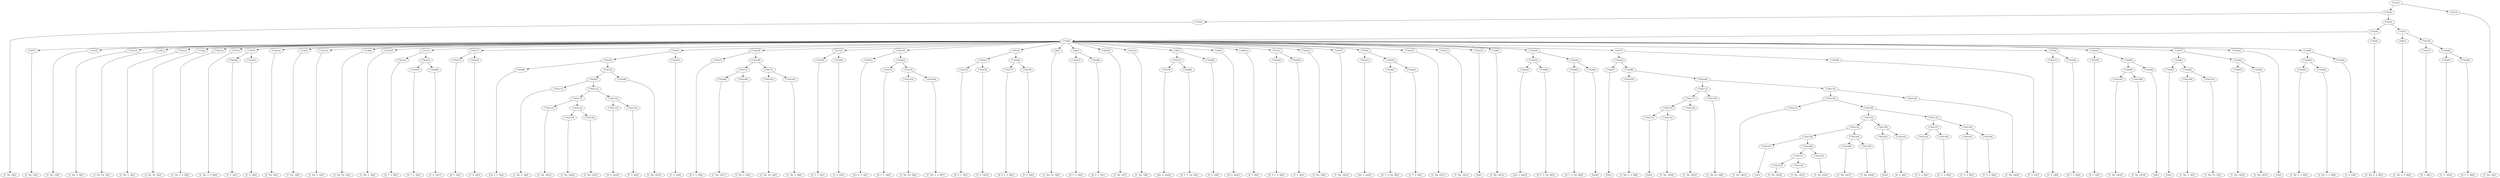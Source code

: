 digraph sample{
"C742(1)"->"C742(2)"
"C742(1)"->"C742(3)"
"C742(2)"->"C742(4)"
"C742(2)"->"C742(5)"
"C742(3)"->"[C  Dis  G](1)"
"C742(4)"->"[C  Dis  G](2)"
"C742(5)"->"C742(6)"
"C742(5)"->"C742(7)"
"C742(6)"->"C742(8)"
"C742(6)"->"C742(9)"
"C742(7)"->"C706(1)"
"C742(7)"->"C742(10)"
"C742(8)"->"C197(1)"
"C742(8)"->"C197(2)"
"C742(8)"->"C742(11)"
"C742(8)"->"C154(1)"
"C742(8)"->"C742(12)"
"C742(8)"->"C154(2)"
"C742(8)"->"C742(13)"
"C742(8)"->"C197(3)"
"C742(8)"->"C197(4)"
"C742(8)"->"C742(14)"
"C742(8)"->"C154(3)"
"C742(8)"->"C742(15)"
"C742(8)"->"C154(4)"
"C742(8)"->"C742(16)"
"C742(8)"->"C211(1)"
"C742(8)"->"C742(17)"
"C742(8)"->"C301(1)"
"C742(8)"->"C742(18)"
"C742(8)"->"C211(2)"
"C742(8)"->"C742(19)"
"C742(8)"->"C301(2)"
"C742(8)"->"C28(1)"
"C742(8)"->"C28(2)"
"C742(8)"->"C742(20)"
"C742(8)"->"C301(3)"
"C742(8)"->"C28(3)"
"C742(8)"->"C28(4)"
"C742(8)"->"C-685(1)"
"C742(8)"->"C513(1)"
"C742(8)"->"C742(21)"
"C742(8)"->"C197(5)"
"C742(8)"->"C197(6)"
"C742(8)"->"C742(22)"
"C742(8)"->"C154(5)"
"C742(8)"->"C742(23)"
"C742(8)"->"C154(6)"
"C742(8)"->"C742(24)"
"C742(8)"->"C197(7)"
"C742(8)"->"C197(8)"
"C742(8)"->"C742(25)"
"C742(8)"->"C154(7)"
"C742(8)"->"C742(26)"
"C742(8)"->"C154(8)"
"C742(9)"->"[C  Dis  G  A  B](1)"
"C706(1)"->"[C  Dis  G  A  B](2)"
"C742(10)"->"C742(27)"
"C742(10)"->"C742(28)"
"C197(1)"->"[C  Dis  G](3)"
"C197(2)"->"[C  Dis  G](4)"
"C742(11)"->"[C  Dis  G  A](1)"
"C154(1)"->"[C  Dis  Fis  A](1)"
"C742(12)"->"[C  Dis  G  A](2)"
"C154(2)"->"[C  Dis  Fis  A](2)"
"C742(13)"->"[C  Dis  G  A  B](3)"
"C197(3)"->"[C  Dis  G  A  B](4)"
"C197(4)"->"C742(29)"
"C197(4)"->"C742(30)"
"C742(14)"->"[C  Dis  G](5)"
"C154(3)"->"[C  Dis  G](6)"
"C742(15)"->"[C  Dis  G  A](3)"
"C154(4)"->"[C  Dis  Fis  A](3)"
"C742(16)"->"[C  Dis  G  A](4)"
"C211(1)"->"C742(31)"
"C211(1)"->"C742(32)"
"C742(17)"->"C742(33)"
"C742(17)"->"C742(34)"
"C301(1)"->"C742(35)"
"C301(1)"->"C742(36)"
"C742(18)"->"C742(37)"
"C742(18)"->"C742(38)"
"C211(2)"->"C742(39)"
"C211(2)"->"C742(40)"
"C742(19)"->"C742(41)"
"C742(19)"->"C742(42)"
"C301(2)"->"C742(43)"
"C301(2)"->"C742(44)"
"C28(1)"->"[C  Dis  Fis  A](4)"
"C28(2)"->"C742(45)"
"C28(2)"->"C742(46)"
"C742(20)"->"[C  Dis  G](7)"
"C301(3)"->"[C  Dis  G](8)"
"C28(3)"->"C742(47)"
"C28(3)"->"C742(48)"
"C28(4)"->"[D  G  Ais](1)"
"C-685(1)"->"[F  G  B](1)"
"C513(1)"->"C742(49)"
"C513(1)"->"C742(50)"
"C742(21)"->"[C  Dis  G](9)"
"C197(5)"->"[C  Dis  G](10)"
"C197(6)"->"C742(51)"
"C197(6)"->"C742(52)"
"C742(22)"->"[C  Dis  G](11)"
"C154(5)"->"[C  Dis  G](12)"
"C742(23)"->"[G](1)"
"C154(6)"->"[C  Dis  G](13)"
"C742(24)"->"C742(53)"
"C742(24)"->"C742(54)"
"C197(7)"->"C742(55)"
"C197(7)"->"C742(56)"
"C197(8)"->"C742(57)"
"C197(8)"->"C742(58)"
"C742(25)"->"C742(59)"
"C742(25)"->"C742(60)"
"C154(7)"->"C742(61)"
"C154(7)"->"C742(62)"
"C742(26)"->"[G](2)"
"C154(8)"->"C742(63)"
"C154(8)"->"C742(64)"
"C742(27)"->"[D  G  B](1)"
"C742(28)"->"C742(65)"
"C742(28)"->"C742(66)"
"C742(29)"->"[C  E  G](1)"
"C742(30)"->"[C  E  G](2)"
"C742(31)"->"[D  F  G  B](1)"
"C742(32)"->"C742(67)"
"C742(32)"->"C742(68)"
"C742(33)"->"[D  F  G](1)"
"C742(34)"->"[C  E  G](3)"
"C742(35)"->"C742(69)"
"C742(35)"->"C742(70)"
"C742(36)"->"[C  E  G](4)"
"C742(37)"->"[D  F  G  B](2)"
"C742(38)"->"C742(71)"
"C742(38)"->"C742(72)"
"C742(39)"->"[D  F  G  A](1)"
"C742(40)"->"[C  E  G](5)"
"C742(41)"->"[Cis  E  F  A](1)"
"C742(42)"->"C742(73)"
"C742(42)"->"C742(74)"
"C742(43)"->"C742(75)"
"C742(43)"->"C742(76)"
"C742(44)"->"C742(77)"
"C742(44)"->"C742(78)"
"C742(45)"->"[D  F  G  A](2)"
"C742(46)"->"[D  E  F  A](1)"
"C742(47)"->"C742(79)"
"C742(47)"->"C742(80)"
"C742(48)"->"[C  E  G](6)"
"C742(49)"->"[D  E  F  G  B](1)"
"C742(50)"->"[C  E  B](1)"
"C742(51)"->"[Gis  A  Ais](1)"
"C742(52)"->"C742(81)"
"C742(52)"->"C742(82)"
"C742(53)"->"C742(83)"
"C742(53)"->"C742(84)"
"C742(54)"->"C742(85)"
"C742(54)"->"C742(86)"
"C742(55)"->"C742(87)"
"C742(55)"->"C742(88)"
"C742(56)"->"[C  E  G](7)"
"C742(57)"->"[C  E  G](8)"
"C742(58)"->"[D  F  G  B](3)"
"C742(59)"->"[D  F  G](2)"
"C742(60)"->"C742(89)"
"C742(60)"->"C742(90)"
"C742(61)"->"C742(91)"
"C742(61)"->"C742(92)"
"C742(62)"->"C742(93)"
"C742(62)"->"C742(94)"
"C742(63)"->"C742(95)"
"C742(63)"->"C742(96)"
"C742(64)"->"[C  E  G](9)"
"C742(65)"->"[C  E  G](10)"
"C742(66)"->"[D  F  G  B](4)"
"C742(67)"->"[D  F  G  A](3)"
"C742(68)"->"[C  E  G](11)"
"C742(69)"->"[Cis  E  F  A](2)"
"C742(70)"->"C742(97)"
"C742(70)"->"C742(98)"
"C742(71)"->"C742(99)"
"C742(71)"->"C742(100)"
"C742(72)"->"C742(101)"
"C742(72)"->"C742(102)"
"C742(73)"->"[D  F  G  A](4)"
"C742(74)"->"C742(103)"
"C742(74)"->"C742(104)"
"C742(75)"->"[D  E  F  A](2)"
"C742(76)"->"[C  E  G](12)"
"C742(77)"->"[D  E  F  G  B](2)"
"C742(78)"->"[C  E  B](2)"
"C742(79)"->"[Gis  A  Ais](2)"
"C742(80)"->"[D  F  G  Gis  B](1)"
"C742(81)"->"[D  F  G  Gis  B](2)"
"C742(82)"->"[C  E  G  B](1)"
"C742(83)"->"[Gis  A  Ais](3)"
"C742(84)"->"[D  F  G  Gis  B](3)"
"C742(85)"->"[D  F  G  Gis  B](4)"
"C742(86)"->"[Gis](1)"
"C742(87)"->"[F](1)"
"C742(88)"->"C742(105)"
"C742(88)"->"C742(106)"
"C742(89)"->"C742(107)"
"C742(89)"->"C742(108)"
"C742(90)"->"[D](1)"
"C742(91)"->"[G](3)"
"C742(92)"->"C742(109)"
"C742(92)"->"C742(110)"
"C742(93)"->"[C  Dis  G](14)"
"C742(94)"->"[C  Dis  G](15)"
"C742(95)"->"[C  Dis  G  A  B](5)"
"C742(96)"->"[C  Dis  G  A  B](6)"
"C742(97)"->"C742(111)"
"C742(97)"->"C742(112)"
"C742(98)"->"[C  Dis  G](16)"
"C742(99)"->"[C  Dis  G](17)"
"C742(100)"->"[C  Dis  G  A](5)"
"C742(101)"->"[C  Dis  Fis  A](5)"
"C742(102)"->"[C  Dis  G  A](6)"
"C742(103)"->"[C  Dis  Fis  A](6)"
"C742(104)"->"[C  Dis  G  A  B](7)"
"C742(105)"->"[C  Dis  G  A  B](8)"
"C742(106)"->"C742(113)"
"C742(106)"->"C742(114)"
"C742(107)"->"[C  Dis  G](18)"
"C742(108)"->"[C  Dis  G](19)"
"C742(109)"->"[C  Dis  G  A](7)"
"C742(110)"->"[C  Dis  Fis  A](7)"
"C742(111)"->"[C  Dis  G  A](8)"
"C742(112)"->"C742(115)"
"C742(112)"->"C742(116)"
"C742(113)"->"C742(117)"
"C742(113)"->"C742(118)"
"C742(114)"->"C742(119)"
"C742(114)"->"C742(120)"
"C742(115)"->"C742(121)"
"C742(115)"->"C742(122)"
"C742(116)"->"C742(123)"
"C742(116)"->"C742(124)"
"C742(117)"->"C742(125)"
"C742(117)"->"C742(126)"
"C742(118)"->"[C  Dis  Fis  A](8)"
"C742(119)"->"C742(127)"
"C742(119)"->"C742(128)"
"C742(120)"->"[C  Dis  G](20)"
"C742(121)"->"[C  Dis  G](21)"
"C742(122)"->"C742(129)"
"C742(122)"->"C742(130)"
"C742(123)"->"[D  G  Ais](2)"
"C742(124)"->"[F  G  B](2)"
"C742(125)"->"C742(131)"
"C742(125)"->"C742(132)"
"C742(126)"->"[C  Dis  G](22)"
"C742(127)"->"[C  Dis  G](23)"
"C742(128)"->"C742(133)"
"C742(128)"->"C742(134)"
"C742(129)"->"[C  Dis  G](24)"
"C742(130)"->"[C  Dis  G](25)"
"C742(131)"->"[G](4)"
"C742(132)"->"[C  Dis  G](26)"
"C742(133)"->"C742(135)"
"C742(133)"->"C742(136)"
"C742(134)"->"C742(137)"
"C742(134)"->"C742(138)"
"C742(135)"->"C742(139)"
"C742(135)"->"C742(140)"
"C742(136)"->"C742(141)"
"C742(136)"->"C742(142)"
"C742(137)"->"C742(143)"
"C742(137)"->"C742(144)"
"C742(138)"->"C742(145)"
"C742(138)"->"C742(146)"
"C742(139)"->"C742(147)"
"C742(139)"->"C742(148)"
"C742(140)"->"C742(149)"
"C742(140)"->"C742(150)"
"C742(141)"->"[G](5)"
"C742(142)"->"[D  G  B](2)"
"C742(143)"->"[C  G  A  B](1)"
"C742(144)"->"[C  G  A  B](2)"
"C742(145)"->"[C  G  A  B](3)"
"C742(146)"->"[C  G  A  B](4)"
"C742(147)"->"[C](1)"
"C742(148)"->"C742(151)"
"C742(148)"->"C742(152)"
"C742(149)"->"[C  Dis  G](27)"
"C742(150)"->"[C  Dis  G](28)"
"C742(151)"->"C742(153)"
"C742(151)"->"C742(154)"
"C742(152)"->"[C  Dis  G](29)"
"C742(153)"->"[C  Dis  G](30)"
"C742(154)"->"[C  Dis  G](31)"
{rank = min; "C742(1)";}
{rank = same; "C742(2)"; "C742(3)";}
{rank = same; "C742(4)"; "C742(5)";}
{rank = same; "C742(6)"; "C742(7)";}
{rank = same; "C742(8)"; "C742(9)"; "C706(1)"; "C742(10)";}
{rank = same; "C197(1)"; "C197(2)"; "C742(11)"; "C154(1)"; "C742(12)"; "C154(2)"; "C742(13)"; "C197(3)"; "C197(4)"; "C742(14)"; "C154(3)"; "C742(15)"; "C154(4)"; "C742(16)"; "C211(1)"; "C742(17)"; "C301(1)"; "C742(18)"; "C211(2)"; "C742(19)"; "C301(2)"; "C28(1)"; "C28(2)"; "C742(20)"; "C301(3)"; "C28(3)"; "C28(4)"; "C-685(1)"; "C513(1)"; "C742(21)"; "C197(5)"; "C197(6)"; "C742(22)"; "C154(5)"; "C742(23)"; "C154(6)"; "C742(24)"; "C197(7)"; "C197(8)"; "C742(25)"; "C154(7)"; "C742(26)"; "C154(8)"; "C742(27)"; "C742(28)";}
{rank = same; "C742(29)"; "C742(30)"; "C742(31)"; "C742(32)"; "C742(33)"; "C742(34)"; "C742(35)"; "C742(36)"; "C742(37)"; "C742(38)"; "C742(39)"; "C742(40)"; "C742(41)"; "C742(42)"; "C742(43)"; "C742(44)"; "C742(45)"; "C742(46)"; "C742(47)"; "C742(48)"; "C742(49)"; "C742(50)"; "C742(51)"; "C742(52)"; "C742(53)"; "C742(54)"; "C742(55)"; "C742(56)"; "C742(57)"; "C742(58)"; "C742(59)"; "C742(60)"; "C742(61)"; "C742(62)"; "C742(63)"; "C742(64)"; "C742(65)"; "C742(66)";}
{rank = same; "C742(67)"; "C742(68)"; "C742(69)"; "C742(70)"; "C742(71)"; "C742(72)"; "C742(73)"; "C742(74)"; "C742(75)"; "C742(76)"; "C742(77)"; "C742(78)"; "C742(79)"; "C742(80)"; "C742(81)"; "C742(82)"; "C742(83)"; "C742(84)"; "C742(85)"; "C742(86)"; "C742(87)"; "C742(88)"; "C742(89)"; "C742(90)"; "C742(91)"; "C742(92)"; "C742(93)"; "C742(94)"; "C742(95)"; "C742(96)";}
{rank = same; "C742(97)"; "C742(98)"; "C742(99)"; "C742(100)"; "C742(101)"; "C742(102)"; "C742(103)"; "C742(104)"; "C742(105)"; "C742(106)"; "C742(107)"; "C742(108)"; "C742(109)"; "C742(110)";}
{rank = same; "C742(111)"; "C742(112)"; "C742(113)"; "C742(114)";}
{rank = same; "C742(115)"; "C742(116)"; "C742(117)"; "C742(118)"; "C742(119)"; "C742(120)";}
{rank = same; "C742(121)"; "C742(122)"; "C742(123)"; "C742(124)"; "C742(125)"; "C742(126)"; "C742(127)"; "C742(128)";}
{rank = same; "C742(129)"; "C742(130)"; "C742(131)"; "C742(132)"; "C742(133)"; "C742(134)";}
{rank = same; "C742(135)"; "C742(136)"; "C742(137)"; "C742(138)";}
{rank = same; "C742(139)"; "C742(140)"; "C742(141)"; "C742(142)"; "C742(143)"; "C742(144)"; "C742(145)"; "C742(146)";}
{rank = same; "C742(147)"; "C742(148)"; "C742(149)"; "C742(150)";}
{rank = same; "C742(151)"; "C742(152)";}
{rank = same; "C742(153)"; "C742(154)";}
{rank = same; "[C  Dis  G](1)"; "[C  Dis  G](2)"; "[C  Dis  G  A  B](1)"; "[C  Dis  G  A  B](2)"; "[C  Dis  G](3)"; "[C  Dis  G](4)"; "[C  Dis  G  A](1)"; "[C  Dis  Fis  A](1)"; "[C  Dis  G  A](2)"; "[C  Dis  Fis  A](2)"; "[C  Dis  G  A  B](3)"; "[C  Dis  G  A  B](4)"; "[C  Dis  G](5)"; "[C  Dis  G](6)"; "[C  Dis  G  A](3)"; "[C  Dis  Fis  A](3)"; "[C  Dis  G  A](4)"; "[C  Dis  Fis  A](4)"; "[C  Dis  G](7)"; "[C  Dis  G](8)"; "[D  G  Ais](1)"; "[F  G  B](1)"; "[C  Dis  G](9)"; "[C  Dis  G](10)"; "[C  Dis  G](11)"; "[C  Dis  G](12)"; "[G](1)"; "[C  Dis  G](13)"; "[G](2)"; "[D  G  B](1)"; "[C  E  G](1)"; "[C  E  G](2)"; "[D  F  G  B](1)"; "[D  F  G](1)"; "[C  E  G](3)"; "[C  E  G](4)"; "[D  F  G  B](2)"; "[D  F  G  A](1)"; "[C  E  G](5)"; "[Cis  E  F  A](1)"; "[D  F  G  A](2)"; "[D  E  F  A](1)"; "[C  E  G](6)"; "[D  E  F  G  B](1)"; "[C  E  B](1)"; "[Gis  A  Ais](1)"; "[C  E  G](7)"; "[C  E  G](8)"; "[D  F  G  B](3)"; "[D  F  G](2)"; "[C  E  G](9)"; "[C  E  G](10)"; "[D  F  G  B](4)"; "[D  F  G  A](3)"; "[C  E  G](11)"; "[Cis  E  F  A](2)"; "[D  F  G  A](4)"; "[D  E  F  A](2)"; "[C  E  G](12)"; "[D  E  F  G  B](2)"; "[C  E  B](2)"; "[Gis  A  Ais](2)"; "[D  F  G  Gis  B](1)"; "[D  F  G  Gis  B](2)"; "[C  E  G  B](1)"; "[Gis  A  Ais](3)"; "[D  F  G  Gis  B](3)"; "[D  F  G  Gis  B](4)"; "[Gis](1)"; "[F](1)"; "[D](1)"; "[G](3)"; "[C  Dis  G](14)"; "[C  Dis  G](15)"; "[C  Dis  G  A  B](5)"; "[C  Dis  G  A  B](6)"; "[C  Dis  G](16)"; "[C  Dis  G](17)"; "[C  Dis  G  A](5)"; "[C  Dis  Fis  A](5)"; "[C  Dis  G  A](6)"; "[C  Dis  Fis  A](6)"; "[C  Dis  G  A  B](7)"; "[C  Dis  G  A  B](8)"; "[C  Dis  G](18)"; "[C  Dis  G](19)"; "[C  Dis  G  A](7)"; "[C  Dis  Fis  A](7)"; "[C  Dis  G  A](8)"; "[C  Dis  Fis  A](8)"; "[C  Dis  G](20)"; "[C  Dis  G](21)"; "[D  G  Ais](2)"; "[F  G  B](2)"; "[C  Dis  G](22)"; "[C  Dis  G](23)"; "[C  Dis  G](24)"; "[C  Dis  G](25)"; "[G](4)"; "[C  Dis  G](26)"; "[G](5)"; "[D  G  B](2)"; "[C  G  A  B](1)"; "[C  G  A  B](2)"; "[C  G  A  B](3)"; "[C  G  A  B](4)"; "[C](1)"; "[C  Dis  G](27)"; "[C  Dis  G](28)"; "[C  Dis  G](29)"; "[C  Dis  G](30)"; "[C  Dis  G](31)";}
}